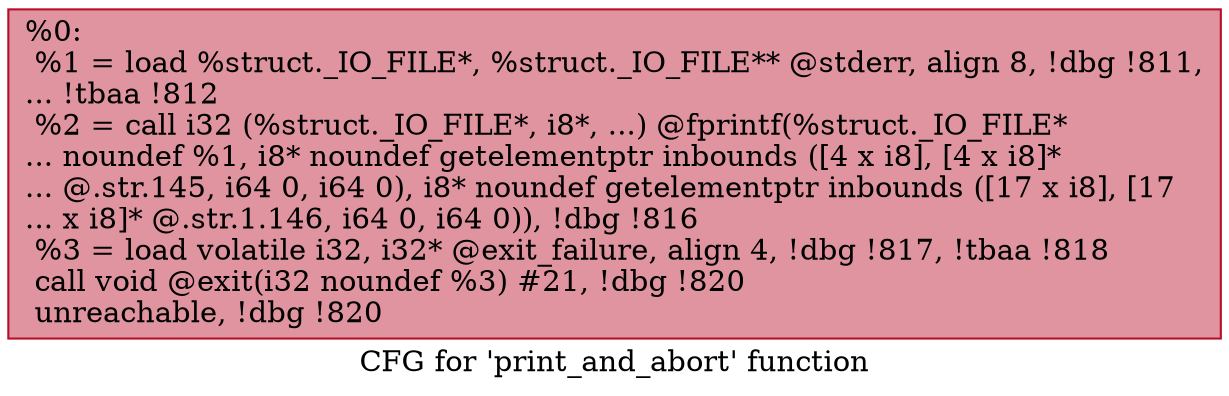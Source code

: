 digraph "CFG for 'print_and_abort' function" {
	label="CFG for 'print_and_abort' function";

	Node0x23ba730 [shape=record,color="#b70d28ff", style=filled, fillcolor="#b70d2870",label="{%0:\l  %1 = load %struct._IO_FILE*, %struct._IO_FILE** @stderr, align 8, !dbg !811,\l... !tbaa !812\l  %2 = call i32 (%struct._IO_FILE*, i8*, ...) @fprintf(%struct._IO_FILE*\l... noundef %1, i8* noundef getelementptr inbounds ([4 x i8], [4 x i8]*\l... @.str.145, i64 0, i64 0), i8* noundef getelementptr inbounds ([17 x i8], [17\l... x i8]* @.str.1.146, i64 0, i64 0)), !dbg !816\l  %3 = load volatile i32, i32* @exit_failure, align 4, !dbg !817, !tbaa !818\l  call void @exit(i32 noundef %3) #21, !dbg !820\l  unreachable, !dbg !820\l}"];
}

